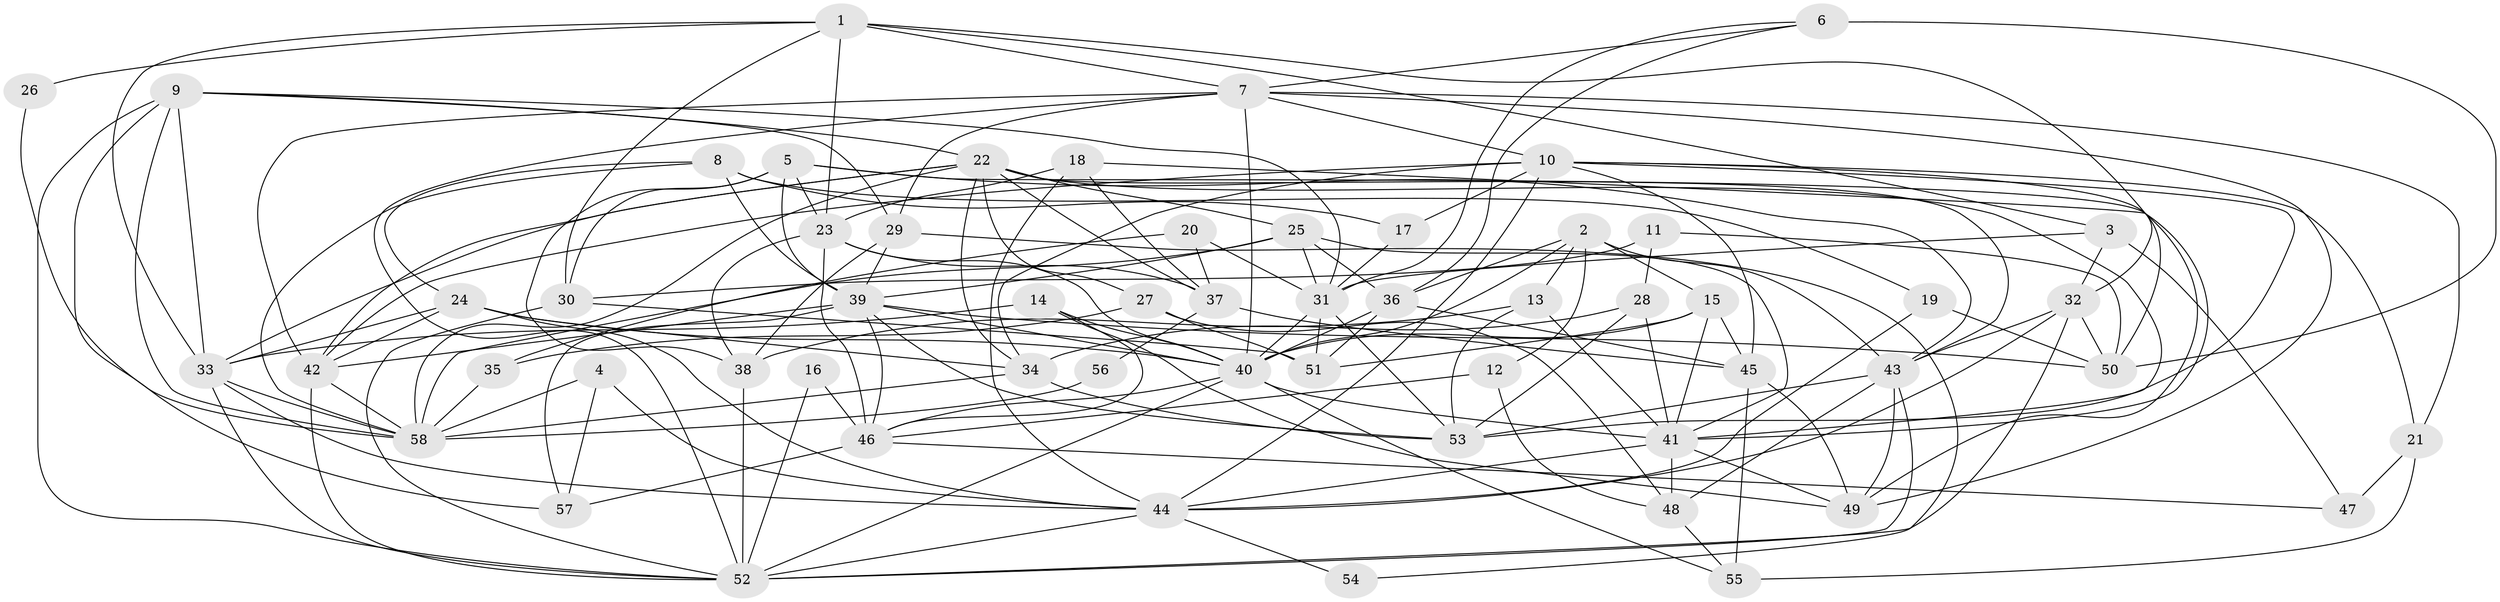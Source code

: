 // original degree distribution, {5: 0.1826086956521739, 3: 0.3565217391304348, 4: 0.21739130434782608, 7: 0.034782608695652174, 6: 0.09565217391304348, 2: 0.09565217391304348, 8: 0.017391304347826087}
// Generated by graph-tools (version 1.1) at 2025/50/03/09/25 03:50:12]
// undirected, 58 vertices, 167 edges
graph export_dot {
graph [start="1"]
  node [color=gray90,style=filled];
  1;
  2;
  3;
  4;
  5;
  6;
  7;
  8;
  9;
  10;
  11;
  12;
  13;
  14;
  15;
  16;
  17;
  18;
  19;
  20;
  21;
  22;
  23;
  24;
  25;
  26;
  27;
  28;
  29;
  30;
  31;
  32;
  33;
  34;
  35;
  36;
  37;
  38;
  39;
  40;
  41;
  42;
  43;
  44;
  45;
  46;
  47;
  48;
  49;
  50;
  51;
  52;
  53;
  54;
  55;
  56;
  57;
  58;
  1 -- 3 [weight=1.0];
  1 -- 7 [weight=1.0];
  1 -- 23 [weight=1.0];
  1 -- 26 [weight=1.0];
  1 -- 30 [weight=1.0];
  1 -- 32 [weight=1.0];
  1 -- 33 [weight=1.0];
  2 -- 12 [weight=1.0];
  2 -- 13 [weight=1.0];
  2 -- 15 [weight=1.0];
  2 -- 36 [weight=1.0];
  2 -- 40 [weight=1.0];
  2 -- 43 [weight=1.0];
  3 -- 31 [weight=1.0];
  3 -- 32 [weight=1.0];
  3 -- 47 [weight=1.0];
  4 -- 44 [weight=1.0];
  4 -- 57 [weight=1.0];
  4 -- 58 [weight=1.0];
  5 -- 23 [weight=1.0];
  5 -- 30 [weight=1.0];
  5 -- 38 [weight=1.0];
  5 -- 39 [weight=1.0];
  5 -- 43 [weight=1.0];
  5 -- 49 [weight=1.0];
  6 -- 7 [weight=1.0];
  6 -- 31 [weight=1.0];
  6 -- 36 [weight=1.0];
  6 -- 50 [weight=1.0];
  7 -- 10 [weight=1.0];
  7 -- 21 [weight=1.0];
  7 -- 29 [weight=1.0];
  7 -- 40 [weight=1.0];
  7 -- 42 [weight=1.0];
  7 -- 49 [weight=1.0];
  7 -- 52 [weight=1.0];
  8 -- 17 [weight=1.0];
  8 -- 19 [weight=1.0];
  8 -- 24 [weight=1.0];
  8 -- 39 [weight=1.0];
  8 -- 58 [weight=1.0];
  9 -- 22 [weight=1.0];
  9 -- 29 [weight=1.0];
  9 -- 31 [weight=1.0];
  9 -- 33 [weight=1.0];
  9 -- 52 [weight=1.0];
  9 -- 57 [weight=1.0];
  9 -- 58 [weight=1.0];
  10 -- 17 [weight=1.0];
  10 -- 21 [weight=1.0];
  10 -- 34 [weight=1.0];
  10 -- 42 [weight=1.0];
  10 -- 44 [weight=1.0];
  10 -- 45 [weight=1.0];
  10 -- 50 [weight=1.0];
  10 -- 53 [weight=1.0];
  11 -- 28 [weight=1.0];
  11 -- 30 [weight=1.0];
  11 -- 50 [weight=1.0];
  12 -- 46 [weight=1.0];
  12 -- 48 [weight=1.0];
  13 -- 38 [weight=1.0];
  13 -- 41 [weight=1.0];
  13 -- 53 [weight=1.0];
  14 -- 33 [weight=1.0];
  14 -- 40 [weight=1.0];
  14 -- 46 [weight=1.0];
  14 -- 49 [weight=1.0];
  15 -- 40 [weight=1.0];
  15 -- 41 [weight=1.0];
  15 -- 45 [weight=1.0];
  15 -- 51 [weight=1.0];
  16 -- 46 [weight=1.0];
  16 -- 52 [weight=1.0];
  17 -- 31 [weight=1.0];
  18 -- 23 [weight=1.0];
  18 -- 37 [weight=1.0];
  18 -- 41 [weight=1.0];
  18 -- 44 [weight=1.0];
  19 -- 44 [weight=1.0];
  19 -- 50 [weight=1.0];
  20 -- 31 [weight=1.0];
  20 -- 35 [weight=1.0];
  20 -- 37 [weight=1.0];
  21 -- 47 [weight=1.0];
  21 -- 55 [weight=1.0];
  22 -- 25 [weight=1.0];
  22 -- 27 [weight=1.0];
  22 -- 33 [weight=1.0];
  22 -- 34 [weight=1.0];
  22 -- 37 [weight=1.0];
  22 -- 41 [weight=1.0];
  22 -- 42 [weight=1.0];
  22 -- 43 [weight=1.0];
  22 -- 58 [weight=1.0];
  23 -- 37 [weight=1.0];
  23 -- 38 [weight=1.0];
  23 -- 40 [weight=2.0];
  23 -- 46 [weight=1.0];
  24 -- 33 [weight=1.0];
  24 -- 34 [weight=1.0];
  24 -- 40 [weight=1.0];
  24 -- 42 [weight=1.0];
  24 -- 44 [weight=1.0];
  25 -- 31 [weight=1.0];
  25 -- 36 [weight=1.0];
  25 -- 39 [weight=1.0];
  25 -- 41 [weight=1.0];
  25 -- 58 [weight=1.0];
  26 -- 58 [weight=1.0];
  27 -- 35 [weight=1.0];
  27 -- 48 [weight=1.0];
  27 -- 51 [weight=1.0];
  28 -- 34 [weight=1.0];
  28 -- 41 [weight=1.0];
  28 -- 53 [weight=1.0];
  29 -- 38 [weight=1.0];
  29 -- 39 [weight=1.0];
  29 -- 54 [weight=1.0];
  30 -- 51 [weight=1.0];
  30 -- 52 [weight=1.0];
  31 -- 40 [weight=1.0];
  31 -- 51 [weight=1.0];
  31 -- 53 [weight=1.0];
  32 -- 43 [weight=1.0];
  32 -- 44 [weight=1.0];
  32 -- 50 [weight=1.0];
  32 -- 52 [weight=1.0];
  33 -- 44 [weight=1.0];
  33 -- 52 [weight=1.0];
  33 -- 58 [weight=1.0];
  34 -- 53 [weight=1.0];
  34 -- 58 [weight=1.0];
  35 -- 58 [weight=1.0];
  36 -- 40 [weight=1.0];
  36 -- 45 [weight=1.0];
  36 -- 51 [weight=1.0];
  37 -- 45 [weight=1.0];
  37 -- 56 [weight=1.0];
  38 -- 52 [weight=1.0];
  39 -- 40 [weight=1.0];
  39 -- 42 [weight=1.0];
  39 -- 46 [weight=1.0];
  39 -- 50 [weight=1.0];
  39 -- 53 [weight=1.0];
  39 -- 57 [weight=1.0];
  40 -- 41 [weight=1.0];
  40 -- 46 [weight=1.0];
  40 -- 52 [weight=2.0];
  40 -- 55 [weight=1.0];
  41 -- 44 [weight=1.0];
  41 -- 48 [weight=1.0];
  41 -- 49 [weight=2.0];
  42 -- 52 [weight=1.0];
  42 -- 58 [weight=1.0];
  43 -- 48 [weight=1.0];
  43 -- 49 [weight=1.0];
  43 -- 52 [weight=1.0];
  43 -- 53 [weight=1.0];
  44 -- 52 [weight=1.0];
  44 -- 54 [weight=1.0];
  45 -- 49 [weight=1.0];
  45 -- 55 [weight=1.0];
  46 -- 47 [weight=1.0];
  46 -- 57 [weight=1.0];
  48 -- 55 [weight=1.0];
  56 -- 58 [weight=1.0];
}
